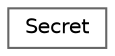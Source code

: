 digraph "Graphical Class Hierarchy"
{
 // LATEX_PDF_SIZE
  bgcolor="transparent";
  edge [fontname=Helvetica,fontsize=10,labelfontname=Helvetica,labelfontsize=10];
  node [fontname=Helvetica,fontsize=10,shape=box,height=0.2,width=0.4];
  rankdir="LR";
  Node0 [label="Secret",height=0.2,width=0.4,color="grey40", fillcolor="white", style="filled",URL="$dd/d7e/classSecret.html",tooltip="Secure memory buffer."];
}
